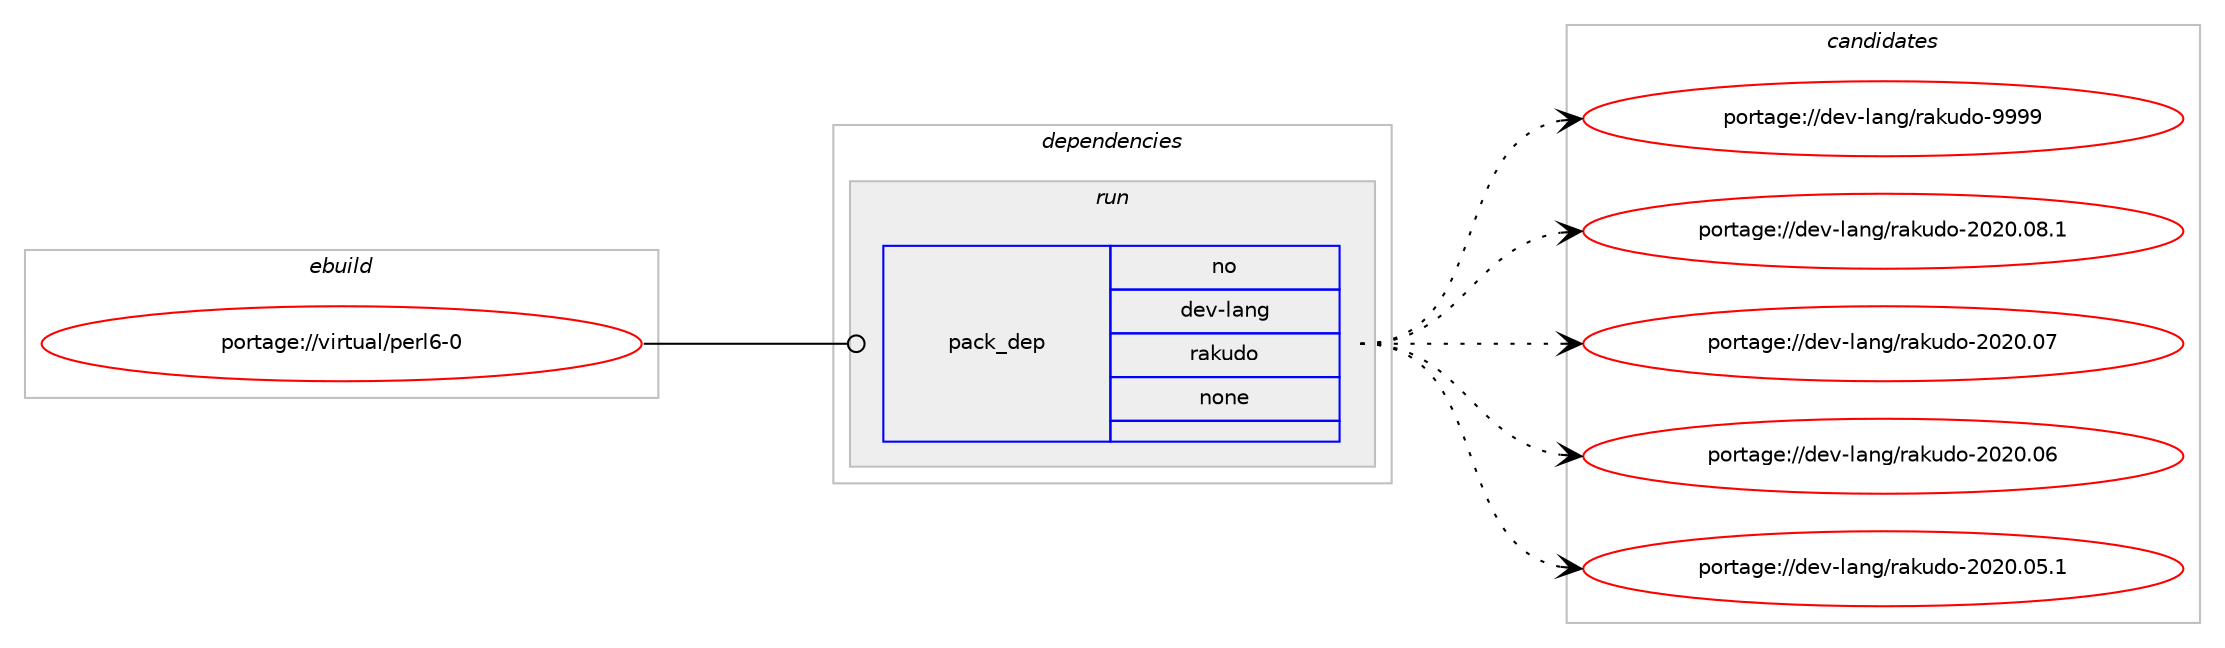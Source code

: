 digraph prolog {

# *************
# Graph options
# *************

newrank=true;
concentrate=true;
compound=true;
graph [rankdir=LR,fontname=Helvetica,fontsize=10,ranksep=1.5];#, ranksep=2.5, nodesep=0.2];
edge  [arrowhead=vee];
node  [fontname=Helvetica,fontsize=10];

# **********
# The ebuild
# **********

subgraph cluster_leftcol {
color=gray;
rank=same;
label=<<i>ebuild</i>>;
id [label="portage://virtual/perl6-0", color=red, width=4, href="../virtual/perl6-0.svg"];
}

# ****************
# The dependencies
# ****************

subgraph cluster_midcol {
color=gray;
label=<<i>dependencies</i>>;
subgraph cluster_compile {
fillcolor="#eeeeee";
style=filled;
label=<<i>compile</i>>;
}
subgraph cluster_compileandrun {
fillcolor="#eeeeee";
style=filled;
label=<<i>compile and run</i>>;
}
subgraph cluster_run {
fillcolor="#eeeeee";
style=filled;
label=<<i>run</i>>;
subgraph pack1605 {
dependency1842 [label=<<TABLE BORDER="0" CELLBORDER="1" CELLSPACING="0" CELLPADDING="4" WIDTH="220"><TR><TD ROWSPAN="6" CELLPADDING="30">pack_dep</TD></TR><TR><TD WIDTH="110">no</TD></TR><TR><TD>dev-lang</TD></TR><TR><TD>rakudo</TD></TR><TR><TD>none</TD></TR><TR><TD></TD></TR></TABLE>>, shape=none, color=blue];
}
id:e -> dependency1842:w [weight=20,style="solid",arrowhead="odot"];
}
}

# **************
# The candidates
# **************

subgraph cluster_choices {
rank=same;
color=gray;
label=<<i>candidates</i>>;

subgraph choice1605 {
color=black;
nodesep=1;
choice100101118451089711010347114971071171001114557575757 [label="portage://dev-lang/rakudo-9999", color=red, width=4,href="../dev-lang/rakudo-9999.svg"];
choice1001011184510897110103471149710711710011145504850484648564649 [label="portage://dev-lang/rakudo-2020.08.1", color=red, width=4,href="../dev-lang/rakudo-2020.08.1.svg"];
choice100101118451089711010347114971071171001114550485048464855 [label="portage://dev-lang/rakudo-2020.07", color=red, width=4,href="../dev-lang/rakudo-2020.07.svg"];
choice100101118451089711010347114971071171001114550485048464854 [label="portage://dev-lang/rakudo-2020.06", color=red, width=4,href="../dev-lang/rakudo-2020.06.svg"];
choice1001011184510897110103471149710711710011145504850484648534649 [label="portage://dev-lang/rakudo-2020.05.1", color=red, width=4,href="../dev-lang/rakudo-2020.05.1.svg"];
dependency1842:e -> choice100101118451089711010347114971071171001114557575757:w [style=dotted,weight="100"];
dependency1842:e -> choice1001011184510897110103471149710711710011145504850484648564649:w [style=dotted,weight="100"];
dependency1842:e -> choice100101118451089711010347114971071171001114550485048464855:w [style=dotted,weight="100"];
dependency1842:e -> choice100101118451089711010347114971071171001114550485048464854:w [style=dotted,weight="100"];
dependency1842:e -> choice1001011184510897110103471149710711710011145504850484648534649:w [style=dotted,weight="100"];
}
}

}
